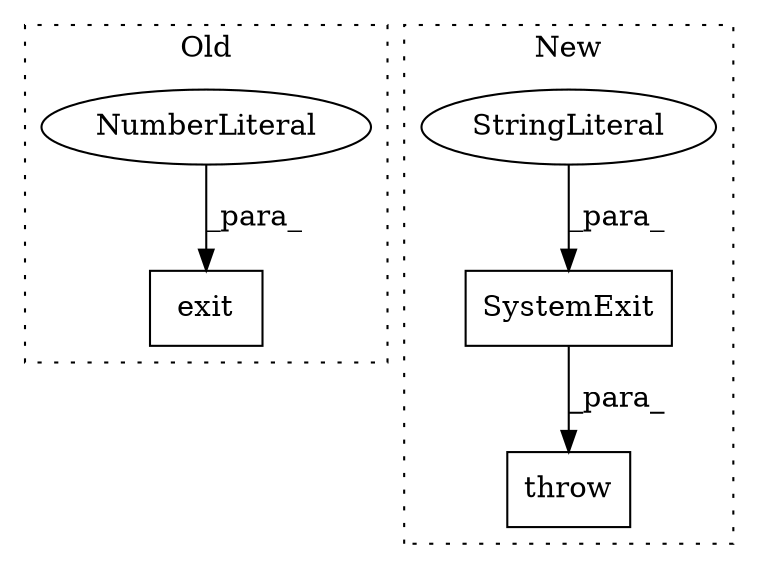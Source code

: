 digraph G {
subgraph cluster0 {
1 [label="exit" a="32" s="973,979" l="5,1" shape="box"];
4 [label="NumberLiteral" a="34" s="978" l="1" shape="ellipse"];
label = "Old";
style="dotted";
}
subgraph cluster1 {
2 [label="SystemExit" a="32" s="382,430" l="11,1" shape="box"];
3 [label="throw" a="53" s="376" l="6" shape="box"];
5 [label="StringLiteral" a="45" s="393" l="37" shape="ellipse"];
label = "New";
style="dotted";
}
2 -> 3 [label="_para_"];
4 -> 1 [label="_para_"];
5 -> 2 [label="_para_"];
}